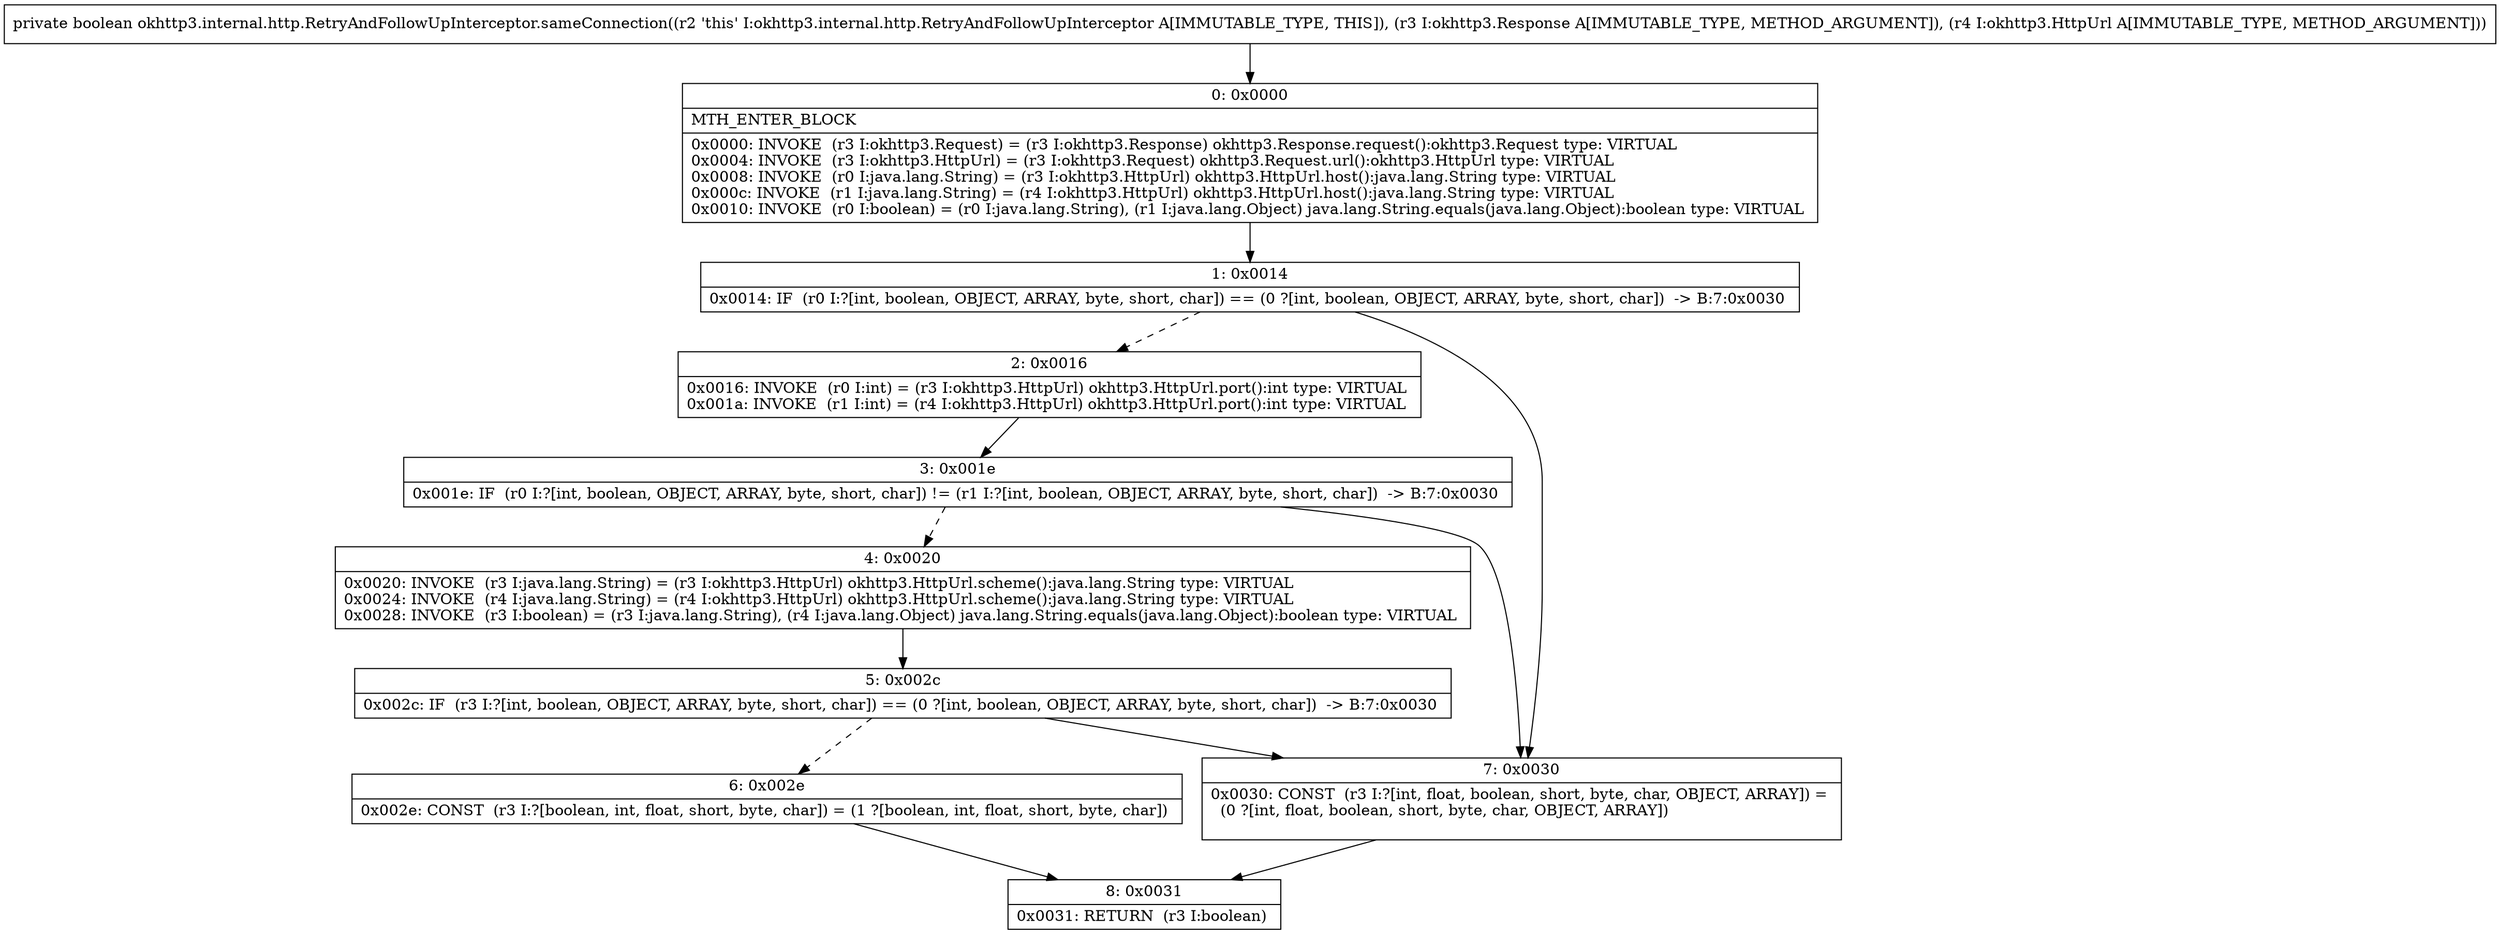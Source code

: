 digraph "CFG forokhttp3.internal.http.RetryAndFollowUpInterceptor.sameConnection(Lokhttp3\/Response;Lokhttp3\/HttpUrl;)Z" {
Node_0 [shape=record,label="{0\:\ 0x0000|MTH_ENTER_BLOCK\l|0x0000: INVOKE  (r3 I:okhttp3.Request) = (r3 I:okhttp3.Response) okhttp3.Response.request():okhttp3.Request type: VIRTUAL \l0x0004: INVOKE  (r3 I:okhttp3.HttpUrl) = (r3 I:okhttp3.Request) okhttp3.Request.url():okhttp3.HttpUrl type: VIRTUAL \l0x0008: INVOKE  (r0 I:java.lang.String) = (r3 I:okhttp3.HttpUrl) okhttp3.HttpUrl.host():java.lang.String type: VIRTUAL \l0x000c: INVOKE  (r1 I:java.lang.String) = (r4 I:okhttp3.HttpUrl) okhttp3.HttpUrl.host():java.lang.String type: VIRTUAL \l0x0010: INVOKE  (r0 I:boolean) = (r0 I:java.lang.String), (r1 I:java.lang.Object) java.lang.String.equals(java.lang.Object):boolean type: VIRTUAL \l}"];
Node_1 [shape=record,label="{1\:\ 0x0014|0x0014: IF  (r0 I:?[int, boolean, OBJECT, ARRAY, byte, short, char]) == (0 ?[int, boolean, OBJECT, ARRAY, byte, short, char])  \-\> B:7:0x0030 \l}"];
Node_2 [shape=record,label="{2\:\ 0x0016|0x0016: INVOKE  (r0 I:int) = (r3 I:okhttp3.HttpUrl) okhttp3.HttpUrl.port():int type: VIRTUAL \l0x001a: INVOKE  (r1 I:int) = (r4 I:okhttp3.HttpUrl) okhttp3.HttpUrl.port():int type: VIRTUAL \l}"];
Node_3 [shape=record,label="{3\:\ 0x001e|0x001e: IF  (r0 I:?[int, boolean, OBJECT, ARRAY, byte, short, char]) != (r1 I:?[int, boolean, OBJECT, ARRAY, byte, short, char])  \-\> B:7:0x0030 \l}"];
Node_4 [shape=record,label="{4\:\ 0x0020|0x0020: INVOKE  (r3 I:java.lang.String) = (r3 I:okhttp3.HttpUrl) okhttp3.HttpUrl.scheme():java.lang.String type: VIRTUAL \l0x0024: INVOKE  (r4 I:java.lang.String) = (r4 I:okhttp3.HttpUrl) okhttp3.HttpUrl.scheme():java.lang.String type: VIRTUAL \l0x0028: INVOKE  (r3 I:boolean) = (r3 I:java.lang.String), (r4 I:java.lang.Object) java.lang.String.equals(java.lang.Object):boolean type: VIRTUAL \l}"];
Node_5 [shape=record,label="{5\:\ 0x002c|0x002c: IF  (r3 I:?[int, boolean, OBJECT, ARRAY, byte, short, char]) == (0 ?[int, boolean, OBJECT, ARRAY, byte, short, char])  \-\> B:7:0x0030 \l}"];
Node_6 [shape=record,label="{6\:\ 0x002e|0x002e: CONST  (r3 I:?[boolean, int, float, short, byte, char]) = (1 ?[boolean, int, float, short, byte, char]) \l}"];
Node_7 [shape=record,label="{7\:\ 0x0030|0x0030: CONST  (r3 I:?[int, float, boolean, short, byte, char, OBJECT, ARRAY]) = \l  (0 ?[int, float, boolean, short, byte, char, OBJECT, ARRAY])\l \l}"];
Node_8 [shape=record,label="{8\:\ 0x0031|0x0031: RETURN  (r3 I:boolean) \l}"];
MethodNode[shape=record,label="{private boolean okhttp3.internal.http.RetryAndFollowUpInterceptor.sameConnection((r2 'this' I:okhttp3.internal.http.RetryAndFollowUpInterceptor A[IMMUTABLE_TYPE, THIS]), (r3 I:okhttp3.Response A[IMMUTABLE_TYPE, METHOD_ARGUMENT]), (r4 I:okhttp3.HttpUrl A[IMMUTABLE_TYPE, METHOD_ARGUMENT])) }"];
MethodNode -> Node_0;
Node_0 -> Node_1;
Node_1 -> Node_2[style=dashed];
Node_1 -> Node_7;
Node_2 -> Node_3;
Node_3 -> Node_4[style=dashed];
Node_3 -> Node_7;
Node_4 -> Node_5;
Node_5 -> Node_6[style=dashed];
Node_5 -> Node_7;
Node_6 -> Node_8;
Node_7 -> Node_8;
}

